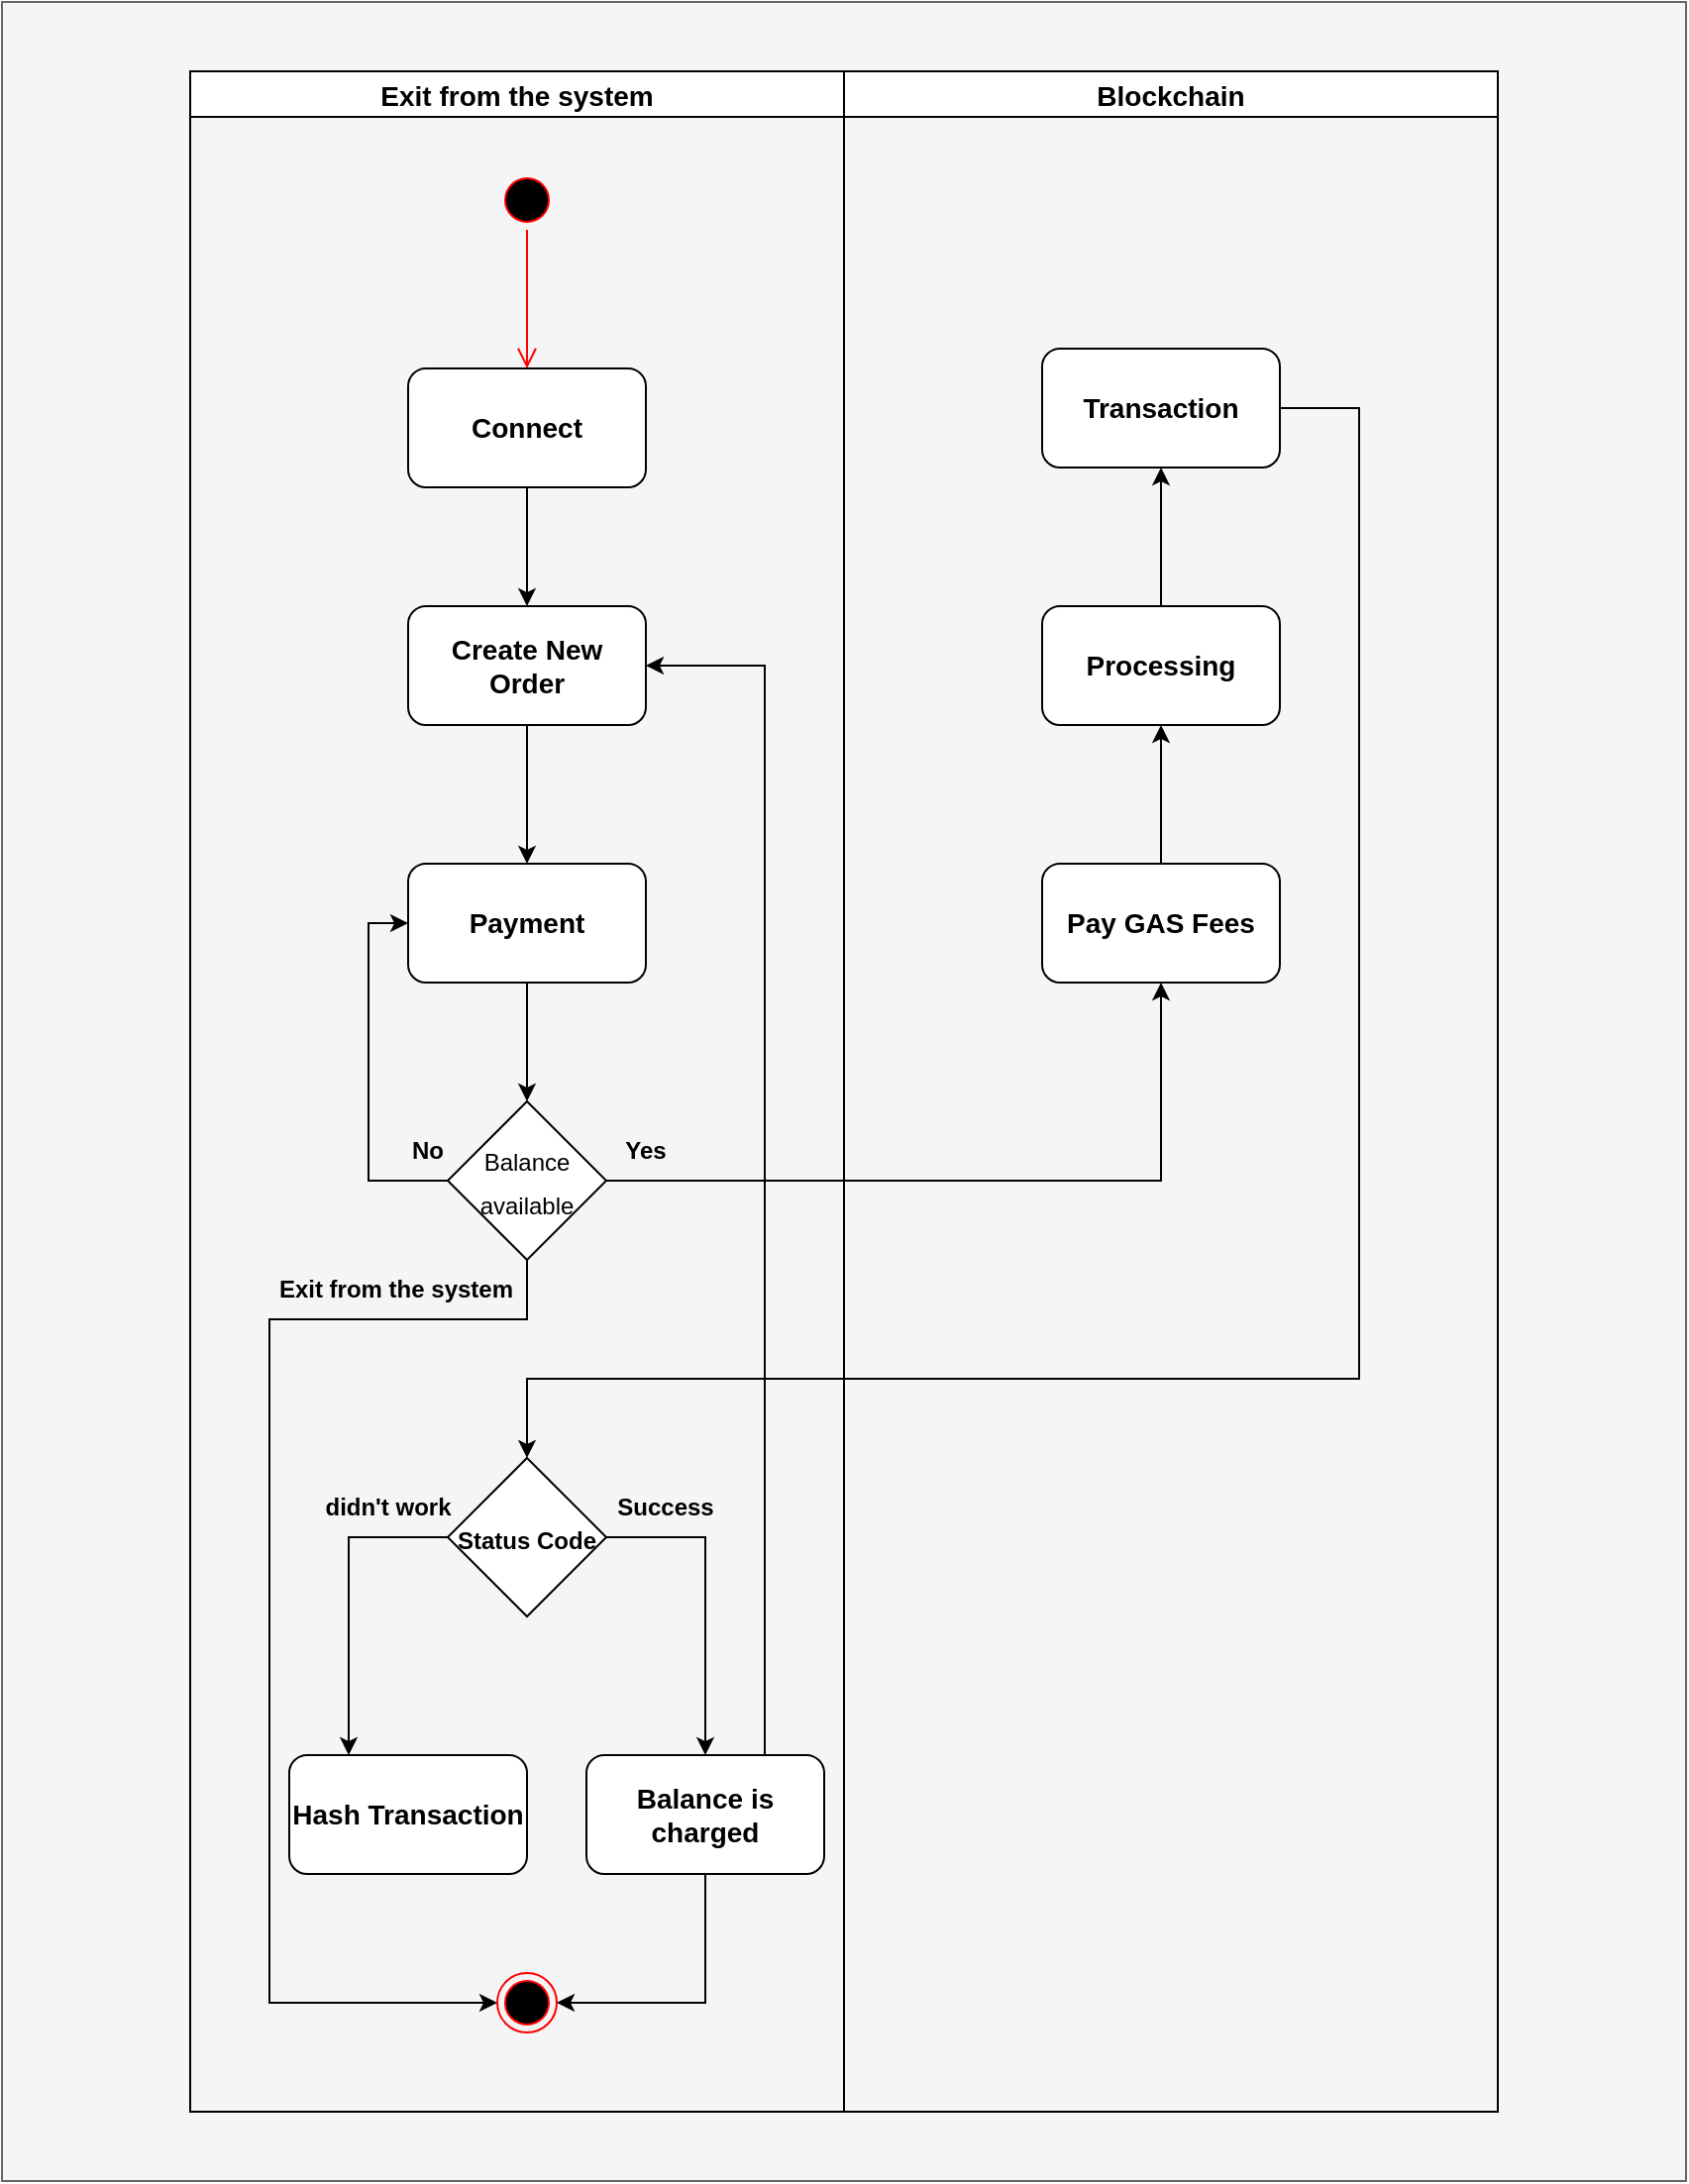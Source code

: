 <mxfile version="16.2.7" type="github">
  <diagram id="jmXwGQ9fRLU38cfqbo7W" name="Page-1">
    <mxGraphModel dx="2703" dy="1683" grid="1" gridSize="10" guides="1" tooltips="1" connect="1" arrows="1" fold="1" page="1" pageScale="1" pageWidth="850" pageHeight="1100" math="0" shadow="0">
      <root>
        <mxCell id="0" />
        <mxCell id="1" parent="0" />
        <mxCell id="teL6G0FFjEwjF4aJCkXG-124" value="" style="rounded=0;whiteSpace=wrap;html=1;fontSize=14;fillColor=#f5f5f5;strokeColor=#666666;fontColor=#333333;" vertex="1" parent="1">
          <mxGeometry width="850" height="1100" as="geometry" />
        </mxCell>
        <mxCell id="teL6G0FFjEwjF4aJCkXG-125" style="edgeStyle=orthogonalEdgeStyle;rounded=0;orthogonalLoop=1;jettySize=auto;html=1;exitX=1;exitY=0.5;exitDx=0;exitDy=0;entryX=0.5;entryY=0;entryDx=0;entryDy=0;fontSize=14;" edge="1" parent="1" source="teL6G0FFjEwjF4aJCkXG-156" target="teL6G0FFjEwjF4aJCkXG-141">
          <mxGeometry relative="1" as="geometry">
            <mxPoint x="955" y="395" as="sourcePoint" />
            <mxPoint x="325" y="725" as="targetPoint" />
            <Array as="points">
              <mxPoint x="685" y="205" />
              <mxPoint x="685" y="695" />
              <mxPoint x="265" y="695" />
            </Array>
          </mxGeometry>
        </mxCell>
        <mxCell id="teL6G0FFjEwjF4aJCkXG-126" value="Exit from the system" style="swimlane;fontSize=14;" vertex="1" parent="1">
          <mxGeometry x="95" y="35" width="330" height="1030" as="geometry">
            <mxRectangle x="180" y="140" width="100" height="23" as="alternateBounds" />
          </mxGeometry>
        </mxCell>
        <mxCell id="teL6G0FFjEwjF4aJCkXG-127" value="" style="ellipse;html=1;shape=startState;fillColor=#000000;strokeColor=#ff0000;" vertex="1" parent="teL6G0FFjEwjF4aJCkXG-126">
          <mxGeometry x="155" y="50" width="30" height="30" as="geometry" />
        </mxCell>
        <mxCell id="teL6G0FFjEwjF4aJCkXG-128" value="" style="edgeStyle=orthogonalEdgeStyle;html=1;verticalAlign=bottom;endArrow=open;endSize=8;strokeColor=#ff0000;rounded=0;entryX=0.5;entryY=0;entryDx=0;entryDy=0;" edge="1" parent="teL6G0FFjEwjF4aJCkXG-126" source="teL6G0FFjEwjF4aJCkXG-127" target="teL6G0FFjEwjF4aJCkXG-129">
          <mxGeometry relative="1" as="geometry">
            <mxPoint x="170" y="130" as="targetPoint" />
          </mxGeometry>
        </mxCell>
        <mxCell id="teL6G0FFjEwjF4aJCkXG-129" value="&lt;font style=&quot;font-size: 14px&quot;&gt;&lt;b&gt;Connect&lt;/b&gt;&lt;/font&gt;" style="rounded=1;whiteSpace=wrap;html=1;" vertex="1" parent="teL6G0FFjEwjF4aJCkXG-126">
          <mxGeometry x="110" y="150" width="120" height="60" as="geometry" />
        </mxCell>
        <mxCell id="teL6G0FFjEwjF4aJCkXG-130" value="" style="endArrow=classic;html=1;rounded=0;fontSize=24;exitX=0.5;exitY=1;exitDx=0;exitDy=0;entryX=0.5;entryY=0;entryDx=0;entryDy=0;" edge="1" parent="teL6G0FFjEwjF4aJCkXG-126" source="teL6G0FFjEwjF4aJCkXG-129" target="teL6G0FFjEwjF4aJCkXG-131">
          <mxGeometry width="50" height="50" relative="1" as="geometry">
            <mxPoint x="145" y="300" as="sourcePoint" />
            <mxPoint x="155" y="250" as="targetPoint" />
          </mxGeometry>
        </mxCell>
        <mxCell id="teL6G0FFjEwjF4aJCkXG-131" value="&lt;font style=&quot;font-size: 14px&quot;&gt;&lt;b&gt;Create New Order&lt;/b&gt;&lt;/font&gt;" style="rounded=1;whiteSpace=wrap;html=1;" vertex="1" parent="teL6G0FFjEwjF4aJCkXG-126">
          <mxGeometry x="110" y="270" width="120" height="60" as="geometry" />
        </mxCell>
        <mxCell id="teL6G0FFjEwjF4aJCkXG-132" value="&lt;span style=&quot;font-size: 14px&quot;&gt;&lt;b&gt;Payment&lt;/b&gt;&lt;/span&gt;" style="rounded=1;whiteSpace=wrap;html=1;" vertex="1" parent="teL6G0FFjEwjF4aJCkXG-126">
          <mxGeometry x="110" y="400" width="120" height="60" as="geometry" />
        </mxCell>
        <mxCell id="teL6G0FFjEwjF4aJCkXG-133" value="" style="endArrow=classic;html=1;rounded=0;fontSize=24;exitX=0.5;exitY=1;exitDx=0;exitDy=0;entryX=0.5;entryY=0;entryDx=0;entryDy=0;" edge="1" parent="teL6G0FFjEwjF4aJCkXG-126" source="teL6G0FFjEwjF4aJCkXG-131" target="teL6G0FFjEwjF4aJCkXG-132">
          <mxGeometry width="50" height="50" relative="1" as="geometry">
            <mxPoint x="169" y="380" as="sourcePoint" />
            <mxPoint x="165" y="380" as="targetPoint" />
          </mxGeometry>
        </mxCell>
        <mxCell id="teL6G0FFjEwjF4aJCkXG-134" style="edgeStyle=orthogonalEdgeStyle;rounded=0;orthogonalLoop=1;jettySize=auto;html=1;exitX=0;exitY=0.5;exitDx=0;exitDy=0;entryX=0;entryY=0.5;entryDx=0;entryDy=0;fontSize=12;" edge="1" parent="teL6G0FFjEwjF4aJCkXG-126" source="teL6G0FFjEwjF4aJCkXG-136" target="teL6G0FFjEwjF4aJCkXG-132">
          <mxGeometry relative="1" as="geometry" />
        </mxCell>
        <mxCell id="teL6G0FFjEwjF4aJCkXG-135" style="edgeStyle=orthogonalEdgeStyle;rounded=0;orthogonalLoop=1;jettySize=auto;html=1;exitX=0.5;exitY=1;exitDx=0;exitDy=0;entryX=0;entryY=0.5;entryDx=0;entryDy=0;fontSize=14;" edge="1" parent="teL6G0FFjEwjF4aJCkXG-126" source="teL6G0FFjEwjF4aJCkXG-136" target="teL6G0FFjEwjF4aJCkXG-139">
          <mxGeometry relative="1" as="geometry">
            <Array as="points">
              <mxPoint x="170" y="630" />
              <mxPoint x="40" y="630" />
              <mxPoint x="40" y="975" />
            </Array>
          </mxGeometry>
        </mxCell>
        <mxCell id="teL6G0FFjEwjF4aJCkXG-136" value="&lt;font style=&quot;font-size: 12px&quot;&gt;Balance available&lt;/font&gt;" style="rhombus;whiteSpace=wrap;html=1;fontSize=18;" vertex="1" parent="teL6G0FFjEwjF4aJCkXG-126">
          <mxGeometry x="130" y="520" width="80" height="80" as="geometry" />
        </mxCell>
        <mxCell id="teL6G0FFjEwjF4aJCkXG-137" value="" style="endArrow=classic;html=1;rounded=0;fontSize=24;entryX=0.5;entryY=0;entryDx=0;entryDy=0;exitX=0.5;exitY=1;exitDx=0;exitDy=0;" edge="1" parent="teL6G0FFjEwjF4aJCkXG-126" source="teL6G0FFjEwjF4aJCkXG-132" target="teL6G0FFjEwjF4aJCkXG-136">
          <mxGeometry width="50" height="50" relative="1" as="geometry">
            <mxPoint x="125" y="490" as="sourcePoint" />
            <mxPoint x="164.52" y="530.0" as="targetPoint" />
          </mxGeometry>
        </mxCell>
        <mxCell id="teL6G0FFjEwjF4aJCkXG-138" value="&lt;b&gt;No&lt;/b&gt;" style="text;html=1;strokeColor=none;fillColor=none;align=center;verticalAlign=middle;whiteSpace=wrap;rounded=0;fontSize=12;" vertex="1" parent="teL6G0FFjEwjF4aJCkXG-126">
          <mxGeometry x="90" y="530" width="60" height="30" as="geometry" />
        </mxCell>
        <mxCell id="teL6G0FFjEwjF4aJCkXG-139" value="" style="ellipse;html=1;shape=endState;fillColor=#000000;strokeColor=#ff0000;" vertex="1" parent="teL6G0FFjEwjF4aJCkXG-126">
          <mxGeometry x="155" y="960" width="30" height="30" as="geometry" />
        </mxCell>
        <mxCell id="teL6G0FFjEwjF4aJCkXG-140" style="edgeStyle=orthogonalEdgeStyle;rounded=0;orthogonalLoop=1;jettySize=auto;html=1;exitX=0;exitY=0.5;exitDx=0;exitDy=0;entryX=0.25;entryY=0;entryDx=0;entryDy=0;fontSize=14;" edge="1" parent="teL6G0FFjEwjF4aJCkXG-126" source="teL6G0FFjEwjF4aJCkXG-141" target="teL6G0FFjEwjF4aJCkXG-147">
          <mxGeometry relative="1" as="geometry" />
        </mxCell>
        <mxCell id="teL6G0FFjEwjF4aJCkXG-141" value="&lt;b style=&quot;font-size: 12px&quot;&gt;Status Code&lt;/b&gt;" style="rhombus;whiteSpace=wrap;html=1;fontSize=18;" vertex="1" parent="teL6G0FFjEwjF4aJCkXG-126">
          <mxGeometry x="130" y="700" width="80" height="80" as="geometry" />
        </mxCell>
        <mxCell id="teL6G0FFjEwjF4aJCkXG-142" style="edgeStyle=orthogonalEdgeStyle;rounded=0;orthogonalLoop=1;jettySize=auto;html=1;exitX=0.5;exitY=1;exitDx=0;exitDy=0;entryX=1;entryY=0.5;entryDx=0;entryDy=0;fontSize=14;" edge="1" parent="teL6G0FFjEwjF4aJCkXG-126" source="teL6G0FFjEwjF4aJCkXG-144" target="teL6G0FFjEwjF4aJCkXG-139">
          <mxGeometry relative="1" as="geometry" />
        </mxCell>
        <mxCell id="teL6G0FFjEwjF4aJCkXG-143" style="edgeStyle=orthogonalEdgeStyle;rounded=0;orthogonalLoop=1;jettySize=auto;html=1;exitX=0.75;exitY=0;exitDx=0;exitDy=0;entryX=1;entryY=0.5;entryDx=0;entryDy=0;fontSize=14;" edge="1" parent="teL6G0FFjEwjF4aJCkXG-126" source="teL6G0FFjEwjF4aJCkXG-144" target="teL6G0FFjEwjF4aJCkXG-131">
          <mxGeometry relative="1" as="geometry" />
        </mxCell>
        <mxCell id="teL6G0FFjEwjF4aJCkXG-144" value="&lt;span style=&quot;font-size: 14px&quot;&gt;&lt;b&gt;Balance is charged&lt;/b&gt;&lt;/span&gt;" style="rounded=1;whiteSpace=wrap;html=1;fontSize=12;" vertex="1" parent="teL6G0FFjEwjF4aJCkXG-126">
          <mxGeometry x="200" y="850" width="120" height="60" as="geometry" />
        </mxCell>
        <mxCell id="teL6G0FFjEwjF4aJCkXG-145" style="edgeStyle=orthogonalEdgeStyle;rounded=0;orthogonalLoop=1;jettySize=auto;html=1;exitX=1;exitY=0.5;exitDx=0;exitDy=0;fontSize=14;entryX=0.5;entryY=0;entryDx=0;entryDy=0;" edge="1" parent="teL6G0FFjEwjF4aJCkXG-126" source="teL6G0FFjEwjF4aJCkXG-141" target="teL6G0FFjEwjF4aJCkXG-144">
          <mxGeometry relative="1" as="geometry">
            <mxPoint x="260" y="800.333" as="targetPoint" />
          </mxGeometry>
        </mxCell>
        <mxCell id="teL6G0FFjEwjF4aJCkXG-146" value="&lt;b&gt;Success&lt;/b&gt;" style="text;html=1;strokeColor=none;fillColor=none;align=center;verticalAlign=middle;whiteSpace=wrap;rounded=0;fontSize=12;" vertex="1" parent="teL6G0FFjEwjF4aJCkXG-126">
          <mxGeometry x="210" y="710" width="60" height="30" as="geometry" />
        </mxCell>
        <mxCell id="teL6G0FFjEwjF4aJCkXG-147" value="&lt;span style=&quot;font-size: 14px&quot;&gt;&lt;b&gt;Hash Transaction&lt;/b&gt;&lt;/span&gt;" style="rounded=1;whiteSpace=wrap;html=1;" vertex="1" parent="teL6G0FFjEwjF4aJCkXG-126">
          <mxGeometry x="50" y="850" width="120" height="60" as="geometry" />
        </mxCell>
        <mxCell id="teL6G0FFjEwjF4aJCkXG-148" value="&lt;b&gt;didn&#39;t work&lt;/b&gt;" style="text;html=1;strokeColor=none;fillColor=none;align=center;verticalAlign=middle;whiteSpace=wrap;rounded=0;fontSize=12;" vertex="1" parent="teL6G0FFjEwjF4aJCkXG-126">
          <mxGeometry x="60" y="710" width="80" height="30" as="geometry" />
        </mxCell>
        <mxCell id="teL6G0FFjEwjF4aJCkXG-149" value="&lt;b&gt;Yes&lt;/b&gt;" style="text;html=1;strokeColor=none;fillColor=none;align=center;verticalAlign=middle;whiteSpace=wrap;rounded=0;fontSize=12;" vertex="1" parent="teL6G0FFjEwjF4aJCkXG-126">
          <mxGeometry x="200" y="530" width="60" height="30" as="geometry" />
        </mxCell>
        <mxCell id="teL6G0FFjEwjF4aJCkXG-150" value="&lt;b&gt;Exit from the system&lt;/b&gt;" style="text;html=1;strokeColor=none;fillColor=none;align=center;verticalAlign=middle;whiteSpace=wrap;rounded=0;fontSize=12;" vertex="1" parent="teL6G0FFjEwjF4aJCkXG-126">
          <mxGeometry x="39" y="600" width="130" height="30" as="geometry" />
        </mxCell>
        <mxCell id="teL6G0FFjEwjF4aJCkXG-151" value="Blockchain" style="swimlane;fontSize=14;" vertex="1" parent="1">
          <mxGeometry x="425" y="35" width="330" height="1030" as="geometry">
            <mxRectangle x="180" y="140" width="100" height="23" as="alternateBounds" />
          </mxGeometry>
        </mxCell>
        <mxCell id="teL6G0FFjEwjF4aJCkXG-152" value="&lt;b&gt;&lt;font style=&quot;font-size: 14px&quot;&gt;Pay GAS Fees&lt;/font&gt;&lt;/b&gt;" style="rounded=1;whiteSpace=wrap;html=1;" vertex="1" parent="teL6G0FFjEwjF4aJCkXG-151">
          <mxGeometry x="100" y="400" width="120" height="60" as="geometry" />
        </mxCell>
        <mxCell id="teL6G0FFjEwjF4aJCkXG-153" style="edgeStyle=orthogonalEdgeStyle;rounded=0;orthogonalLoop=1;jettySize=auto;html=1;exitX=0.5;exitY=0;exitDx=0;exitDy=0;entryX=0.5;entryY=1;entryDx=0;entryDy=0;fontSize=14;" edge="1" parent="teL6G0FFjEwjF4aJCkXG-151" source="teL6G0FFjEwjF4aJCkXG-154" target="teL6G0FFjEwjF4aJCkXG-156">
          <mxGeometry relative="1" as="geometry" />
        </mxCell>
        <mxCell id="teL6G0FFjEwjF4aJCkXG-154" value="&lt;span style=&quot;font-size: 14px&quot;&gt;&lt;b&gt;Processing&lt;/b&gt;&lt;/span&gt;" style="rounded=1;whiteSpace=wrap;html=1;" vertex="1" parent="teL6G0FFjEwjF4aJCkXG-151">
          <mxGeometry x="100" y="270" width="120" height="60" as="geometry" />
        </mxCell>
        <mxCell id="teL6G0FFjEwjF4aJCkXG-155" value="" style="endArrow=classic;html=1;rounded=0;fontSize=24;exitX=0.5;exitY=0;exitDx=0;exitDy=0;entryX=0.5;entryY=1;entryDx=0;entryDy=0;" edge="1" parent="teL6G0FFjEwjF4aJCkXG-151" source="teL6G0FFjEwjF4aJCkXG-152" target="teL6G0FFjEwjF4aJCkXG-154">
          <mxGeometry width="50" height="50" relative="1" as="geometry">
            <mxPoint x="150" y="370" as="sourcePoint" />
            <mxPoint x="70" y="380" as="targetPoint" />
          </mxGeometry>
        </mxCell>
        <mxCell id="teL6G0FFjEwjF4aJCkXG-156" value="&lt;span style=&quot;font-size: 14px&quot;&gt;&lt;b&gt;Transaction&lt;/b&gt;&lt;/span&gt;" style="rounded=1;whiteSpace=wrap;html=1;" vertex="1" parent="teL6G0FFjEwjF4aJCkXG-151">
          <mxGeometry x="100" y="140" width="120" height="60" as="geometry" />
        </mxCell>
        <mxCell id="teL6G0FFjEwjF4aJCkXG-157" style="edgeStyle=orthogonalEdgeStyle;rounded=0;orthogonalLoop=1;jettySize=auto;html=1;exitX=1;exitY=0.5;exitDx=0;exitDy=0;entryX=0.5;entryY=1;entryDx=0;entryDy=0;fontSize=14;" edge="1" parent="1" source="teL6G0FFjEwjF4aJCkXG-136" target="teL6G0FFjEwjF4aJCkXG-152">
          <mxGeometry relative="1" as="geometry" />
        </mxCell>
      </root>
    </mxGraphModel>
  </diagram>
</mxfile>
